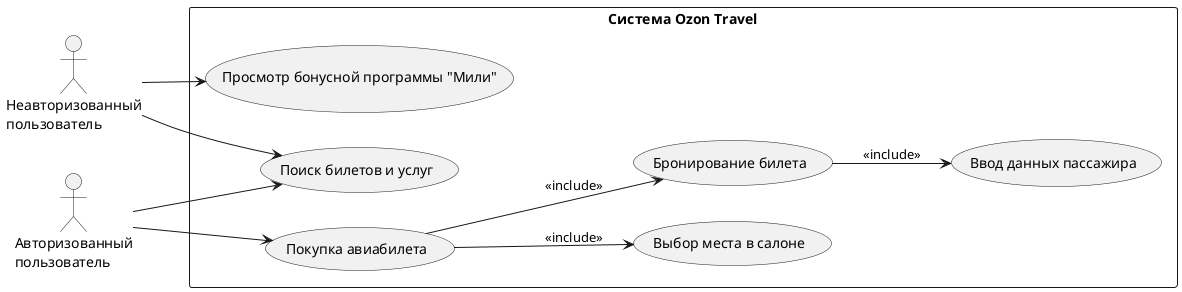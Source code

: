 @startuml
left to right direction

actor "Неавторизованный\nпользователь" as NU
actor "Авторизованный\nпользователь" as AU

rectangle "Система Ozon Travel" {
  (Поиск билетов и услуг) as Search
  (Покупка авиабилета) as Purchase
  (Выбор места в салоне) as SeatSelection
  (Просмотр бонусной программы "Мили") as Bonus
  (Бронирование билета) as Booking
  (Ввод данных пассажира) as PassengerData
}

NU --> Search
NU --> Bonus

AU --> Search
AU --> Purchase

Purchase --> Booking : <<include>>
Purchase --> SeatSelection : <<include>>
Booking --> PassengerData : <<include>>

@enduml
